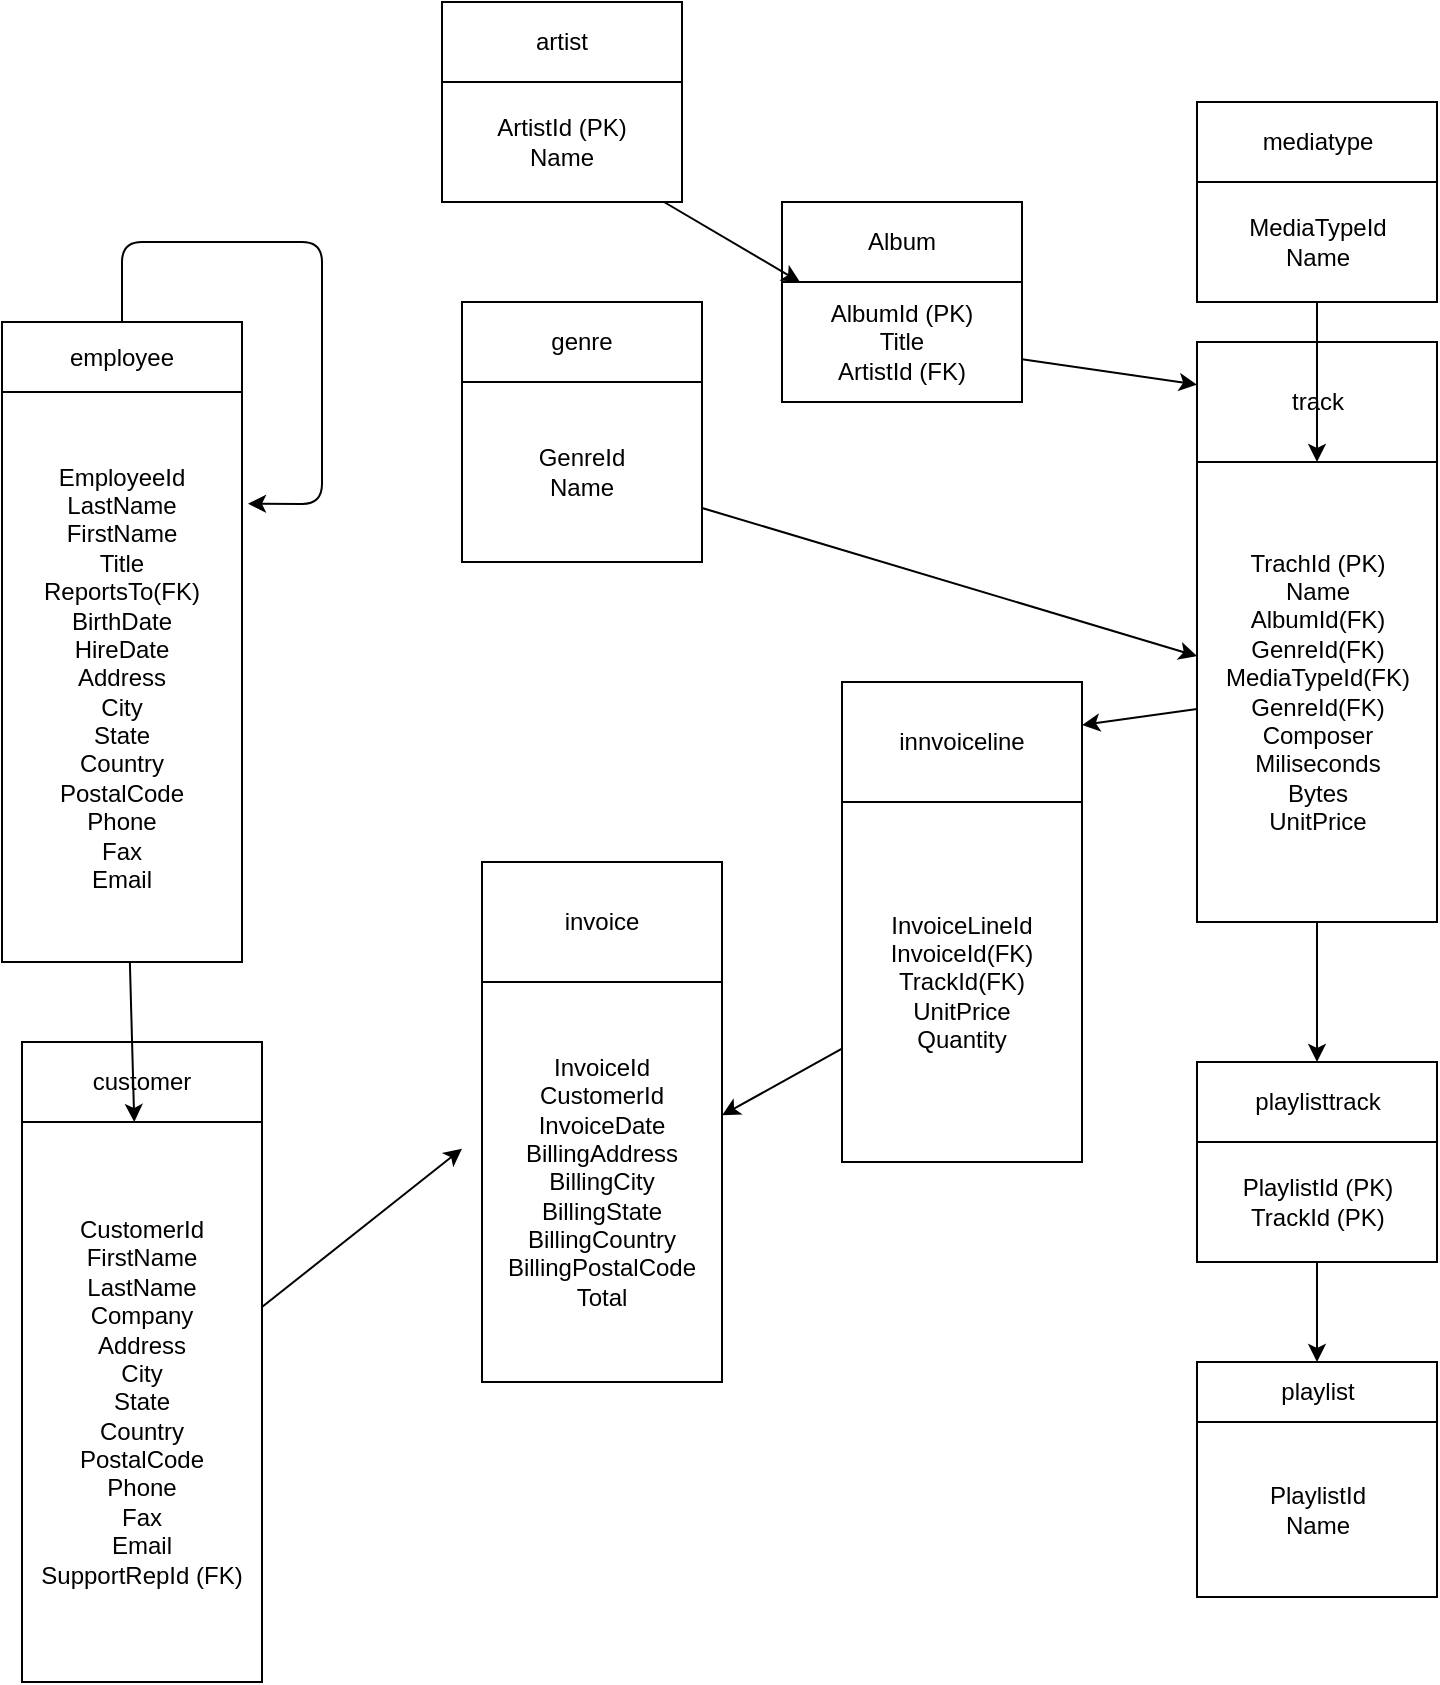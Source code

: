 <mxfile>
    <diagram id="xaji850bb3O5yuO1Ioe8" name="Page-1">
        <mxGraphModel dx="529" dy="1056" grid="1" gridSize="10" guides="1" tooltips="1" connect="1" arrows="1" fold="1" page="1" pageScale="1" pageWidth="850" pageHeight="1100" math="0" shadow="0">
            <root>
                <mxCell id="0"/>
                <mxCell id="1" parent="0"/>
                <mxCell id="2" value="Album" style="whiteSpace=wrap;html=1;" vertex="1" parent="1">
                    <mxGeometry x="450" y="140" width="120" height="40" as="geometry"/>
                </mxCell>
                <mxCell id="4" value="artist" style="whiteSpace=wrap;html=1;" vertex="1" parent="1">
                    <mxGeometry x="280" y="40" width="120" height="40" as="geometry"/>
                </mxCell>
                <mxCell id="5" value="customer" style="whiteSpace=wrap;html=1;" vertex="1" parent="1">
                    <mxGeometry x="70" y="560" width="120" height="40" as="geometry"/>
                </mxCell>
                <mxCell id="28" value="" style="edgeStyle=none;html=1;entryX=1.025;entryY=0.196;entryDx=0;entryDy=0;entryPerimeter=0;" edge="1" parent="1" source="6" target="21">
                    <mxGeometry relative="1" as="geometry">
                        <mxPoint x="190" y="270" as="targetPoint"/>
                        <Array as="points">
                            <mxPoint x="120" y="160"/>
                            <mxPoint x="220" y="160"/>
                            <mxPoint x="220" y="291"/>
                        </Array>
                    </mxGeometry>
                </mxCell>
                <mxCell id="6" value="employee" style="whiteSpace=wrap;html=1;" vertex="1" parent="1">
                    <mxGeometry x="60" y="200" width="120" height="35" as="geometry"/>
                </mxCell>
                <mxCell id="7" value="genre" style="whiteSpace=wrap;html=1;" vertex="1" parent="1">
                    <mxGeometry x="290" y="190" width="120" height="40" as="geometry"/>
                </mxCell>
                <mxCell id="8" value="invoice" style="whiteSpace=wrap;html=1;" vertex="1" parent="1">
                    <mxGeometry x="300" y="470" width="120" height="60" as="geometry"/>
                </mxCell>
                <mxCell id="9" value="innvoiceline" style="whiteSpace=wrap;html=1;" vertex="1" parent="1">
                    <mxGeometry x="480" y="380" width="120" height="60" as="geometry"/>
                </mxCell>
                <mxCell id="10" value="mediatype" style="whiteSpace=wrap;html=1;" vertex="1" parent="1">
                    <mxGeometry x="657.5" y="90" width="120" height="40" as="geometry"/>
                </mxCell>
                <mxCell id="11" value="playlist" style="whiteSpace=wrap;html=1;" vertex="1" parent="1">
                    <mxGeometry x="657.5" y="720" width="120" height="30" as="geometry"/>
                </mxCell>
                <mxCell id="12" value="playlisttrack" style="whiteSpace=wrap;html=1;" vertex="1" parent="1">
                    <mxGeometry x="657.5" y="570" width="120" height="40" as="geometry"/>
                </mxCell>
                <mxCell id="13" value="track" style="whiteSpace=wrap;html=1;" vertex="1" parent="1">
                    <mxGeometry x="657.5" y="210" width="120" height="60" as="geometry"/>
                </mxCell>
                <mxCell id="36" value="" style="edgeStyle=none;html=1;" edge="1" parent="1" source="14" target="13">
                    <mxGeometry relative="1" as="geometry"/>
                </mxCell>
                <mxCell id="14" value="AlbumId (PK)&lt;br&gt;Title&lt;br&gt;ArtistId (FK)" style="whiteSpace=wrap;html=1;" vertex="1" parent="1">
                    <mxGeometry x="450" y="180" width="120" height="60" as="geometry"/>
                </mxCell>
                <mxCell id="19" value="" style="edgeStyle=none;html=1;" edge="1" parent="1" source="17" target="14">
                    <mxGeometry relative="1" as="geometry"/>
                </mxCell>
                <mxCell id="17" value="ArtistId (PK)&lt;br&gt;Name" style="whiteSpace=wrap;html=1;" vertex="1" parent="1">
                    <mxGeometry x="280" y="80" width="120" height="60" as="geometry"/>
                </mxCell>
                <mxCell id="41" value="" style="edgeStyle=none;html=1;" edge="1" parent="1" source="18">
                    <mxGeometry relative="1" as="geometry">
                        <mxPoint x="290" y="613.333" as="targetPoint"/>
                    </mxGeometry>
                </mxCell>
                <mxCell id="18" value="CustomerId&lt;br&gt;FirstName&lt;br&gt;LastName&lt;br&gt;Company&lt;br&gt;Address&lt;br&gt;City&lt;br&gt;State&lt;br&gt;Country&lt;br&gt;PostalCode&lt;br&gt;Phone&lt;br&gt;Fax&lt;br&gt;Email&lt;br&gt;SupportRepId (FK)" style="whiteSpace=wrap;html=1;" vertex="1" parent="1">
                    <mxGeometry x="70" y="600" width="120" height="280" as="geometry"/>
                </mxCell>
                <mxCell id="40" value="" style="edgeStyle=none;html=1;" edge="1" parent="1" source="21" target="18">
                    <mxGeometry relative="1" as="geometry"/>
                </mxCell>
                <mxCell id="21" value="EmployeeId&lt;br&gt;LastName&lt;br&gt;FirstName&lt;br&gt;Title&lt;br&gt;ReportsTo(FK)&lt;br&gt;BirthDate&lt;br&gt;HireDate&lt;br&gt;Address&lt;br&gt;City&lt;br&gt;State&lt;br&gt;Country&lt;br&gt;PostalCode&lt;br&gt;Phone&lt;br&gt;Fax&lt;br&gt;Email" style="whiteSpace=wrap;html=1;" vertex="1" parent="1">
                    <mxGeometry x="60" y="235" width="120" height="285" as="geometry"/>
                </mxCell>
                <mxCell id="31" value="" style="edgeStyle=none;html=1;" edge="1" parent="1" source="22" target="29">
                    <mxGeometry relative="1" as="geometry"/>
                </mxCell>
                <mxCell id="22" value="GenreId&lt;br&gt;Name" style="whiteSpace=wrap;html=1;" vertex="1" parent="1">
                    <mxGeometry x="290" y="230" width="120" height="90" as="geometry"/>
                </mxCell>
                <mxCell id="23" value="InvoiceId&lt;br&gt;CustomerId&lt;br&gt;InvoiceDate&lt;br&gt;BillingAddress&lt;br&gt;BillingCity&lt;br&gt;BillingState&lt;br&gt;BillingCountry&lt;br&gt;BillingPostalCode&lt;br&gt;Total" style="whiteSpace=wrap;html=1;" vertex="1" parent="1">
                    <mxGeometry x="300" y="530" width="120" height="200" as="geometry"/>
                </mxCell>
                <mxCell id="39" value="" style="edgeStyle=none;html=1;" edge="1" parent="1" source="24" target="23">
                    <mxGeometry relative="1" as="geometry"/>
                </mxCell>
                <mxCell id="24" value="InvoiceLineId&lt;br&gt;InvoiceId(FK)&lt;br&gt;TrackId(FK)&lt;br&gt;UnitPrice&lt;br&gt;Quantity" style="whiteSpace=wrap;html=1;" vertex="1" parent="1">
                    <mxGeometry x="480" y="440" width="120" height="180" as="geometry"/>
                </mxCell>
                <mxCell id="37" value="" style="edgeStyle=none;html=1;" edge="1" parent="1" source="25" target="29">
                    <mxGeometry relative="1" as="geometry"/>
                </mxCell>
                <mxCell id="25" value="MediaTypeId&lt;br&gt;Name" style="whiteSpace=wrap;html=1;" vertex="1" parent="1">
                    <mxGeometry x="657.5" y="130" width="120" height="60" as="geometry"/>
                </mxCell>
                <mxCell id="26" value="PlaylistId&lt;br&gt;Name" style="whiteSpace=wrap;html=1;" vertex="1" parent="1">
                    <mxGeometry x="657.5" y="750" width="120" height="87.5" as="geometry"/>
                </mxCell>
                <mxCell id="33" value="" style="edgeStyle=none;html=1;" edge="1" parent="1" source="27" target="11">
                    <mxGeometry relative="1" as="geometry"/>
                </mxCell>
                <mxCell id="27" value="PlaylistId (PK)&lt;br&gt;TrackId (PK)" style="whiteSpace=wrap;html=1;" vertex="1" parent="1">
                    <mxGeometry x="657.5" y="610" width="120" height="60" as="geometry"/>
                </mxCell>
                <mxCell id="32" value="" style="edgeStyle=none;html=1;entryX=0.5;entryY=0;entryDx=0;entryDy=0;" edge="1" parent="1" source="29" target="12">
                    <mxGeometry relative="1" as="geometry">
                        <mxPoint x="730" y="550" as="targetPoint"/>
                    </mxGeometry>
                </mxCell>
                <mxCell id="38" value="" style="edgeStyle=none;html=1;" edge="1" parent="1" source="29" target="9">
                    <mxGeometry relative="1" as="geometry"/>
                </mxCell>
                <mxCell id="29" value="TrachId (PK)&lt;br&gt;Name&lt;br&gt;AlbumId(FK)&lt;br&gt;GenreId(FK)&lt;br&gt;MediaTypeId(FK)&lt;br&gt;GenreId(FK)&lt;br&gt;Composer&lt;br&gt;Miliseconds&lt;br&gt;Bytes&lt;br&gt;UnitPrice" style="whiteSpace=wrap;html=1;" vertex="1" parent="1">
                    <mxGeometry x="657.5" y="270" width="120" height="230" as="geometry"/>
                </mxCell>
            </root>
        </mxGraphModel>
    </diagram>
</mxfile>
